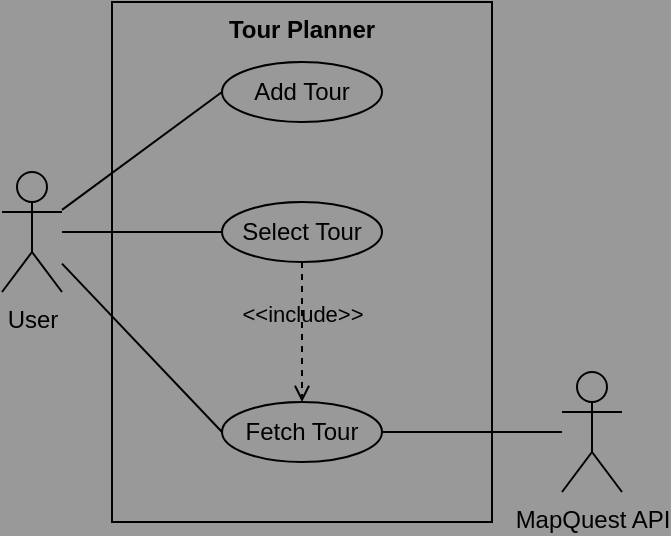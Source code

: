 <mxfile>
    <diagram id="zbsbFqudYulZCtcHowOG" name="Page-1">
        <mxGraphModel dx="423" dy="605" grid="1" gridSize="10" guides="1" tooltips="1" connect="1" arrows="1" fold="1" page="1" pageScale="1" pageWidth="850" pageHeight="1100" background="#999999" math="0" shadow="0">
            <root>
                <mxCell id="0"/>
                <mxCell id="1" parent="0"/>
                <mxCell id="10" value="Tour Planner" style="shape=rect;html=1;verticalAlign=top;fontStyle=1;whiteSpace=wrap;align=center;fillColor=none;" vertex="1" parent="1">
                    <mxGeometry x="105" y="50" width="190" height="260" as="geometry"/>
                </mxCell>
                <mxCell id="18" style="edgeStyle=none;html=1;entryX=0;entryY=0.5;entryDx=0;entryDy=0;startArrow=none;startFill=0;endArrow=none;endFill=0;" edge="1" parent="1" source="2" target="6">
                    <mxGeometry relative="1" as="geometry"/>
                </mxCell>
                <mxCell id="19" style="edgeStyle=none;html=1;entryX=0;entryY=0.5;entryDx=0;entryDy=0;startArrow=none;startFill=0;endArrow=none;endFill=0;" edge="1" parent="1" source="2" target="12">
                    <mxGeometry relative="1" as="geometry"/>
                </mxCell>
                <mxCell id="21" style="edgeStyle=none;html=1;entryX=0;entryY=0.5;entryDx=0;entryDy=0;endArrow=none;endFill=0;" edge="1" parent="1" source="2" target="5">
                    <mxGeometry relative="1" as="geometry"/>
                </mxCell>
                <mxCell id="2" value="User" style="shape=umlActor;html=1;verticalLabelPosition=bottom;verticalAlign=top;align=center;fillColor=none;" vertex="1" parent="1">
                    <mxGeometry x="50" y="135" width="30" height="60" as="geometry"/>
                </mxCell>
                <mxCell id="5" value="Add Tour" style="ellipse;whiteSpace=wrap;html=1;fillColor=none;" vertex="1" parent="1">
                    <mxGeometry x="160" y="80" width="80" height="30" as="geometry"/>
                </mxCell>
                <mxCell id="6" value="Select Tour" style="ellipse;whiteSpace=wrap;html=1;fillColor=none;" vertex="1" parent="1">
                    <mxGeometry x="160" y="150" width="80" height="30" as="geometry"/>
                </mxCell>
                <mxCell id="12" value="Fetch Tour" style="ellipse;whiteSpace=wrap;html=1;fillColor=none;" vertex="1" parent="1">
                    <mxGeometry x="160" y="250" width="80" height="30" as="geometry"/>
                </mxCell>
                <mxCell id="13" value="&amp;lt;&amp;lt;include&amp;gt;&amp;gt;" style="edgeStyle=none;html=1;endArrow=open;verticalAlign=bottom;dashed=1;labelBackgroundColor=none;exitX=0.5;exitY=1;exitDx=0;exitDy=0;entryX=0.5;entryY=0;entryDx=0;entryDy=0;" edge="1" parent="1" source="6" target="12">
                    <mxGeometry width="160" relative="1" as="geometry">
                        <mxPoint x="200" y="190" as="sourcePoint"/>
                        <mxPoint x="360" y="190" as="targetPoint"/>
                    </mxGeometry>
                </mxCell>
                <mxCell id="20" style="edgeStyle=none;html=1;entryX=1;entryY=0.5;entryDx=0;entryDy=0;startArrow=none;startFill=0;endArrow=none;endFill=0;" edge="1" parent="1" source="16" target="12">
                    <mxGeometry relative="1" as="geometry"/>
                </mxCell>
                <mxCell id="16" value="MapQuest API" style="shape=umlActor;html=1;verticalLabelPosition=bottom;verticalAlign=top;align=center;fillColor=none;" vertex="1" parent="1">
                    <mxGeometry x="330" y="235" width="30" height="60" as="geometry"/>
                </mxCell>
            </root>
        </mxGraphModel>
    </diagram>
</mxfile>